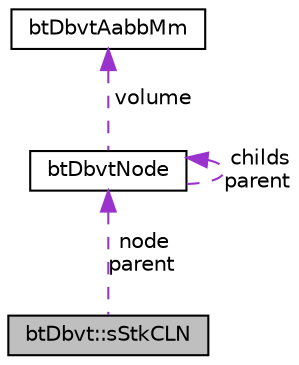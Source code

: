 digraph "btDbvt::sStkCLN"
{
  edge [fontname="Helvetica",fontsize="10",labelfontname="Helvetica",labelfontsize="10"];
  node [fontname="Helvetica",fontsize="10",shape=record];
  Node1 [label="btDbvt::sStkCLN",height=0.2,width=0.4,color="black", fillcolor="grey75", style="filled", fontcolor="black"];
  Node2 -> Node1 [dir="back",color="darkorchid3",fontsize="10",style="dashed",label=" node\nparent" ];
  Node2 [label="btDbvtNode",height=0.2,width=0.4,color="black", fillcolor="white", style="filled",URL="$structbt_dbvt_node.html"];
  Node3 -> Node2 [dir="back",color="darkorchid3",fontsize="10",style="dashed",label=" volume" ];
  Node3 [label="btDbvtAabbMm",height=0.2,width=0.4,color="black", fillcolor="white", style="filled",URL="$structbt_dbvt_aabb_mm.html"];
  Node2 -> Node2 [dir="back",color="darkorchid3",fontsize="10",style="dashed",label=" childs\nparent" ];
}
